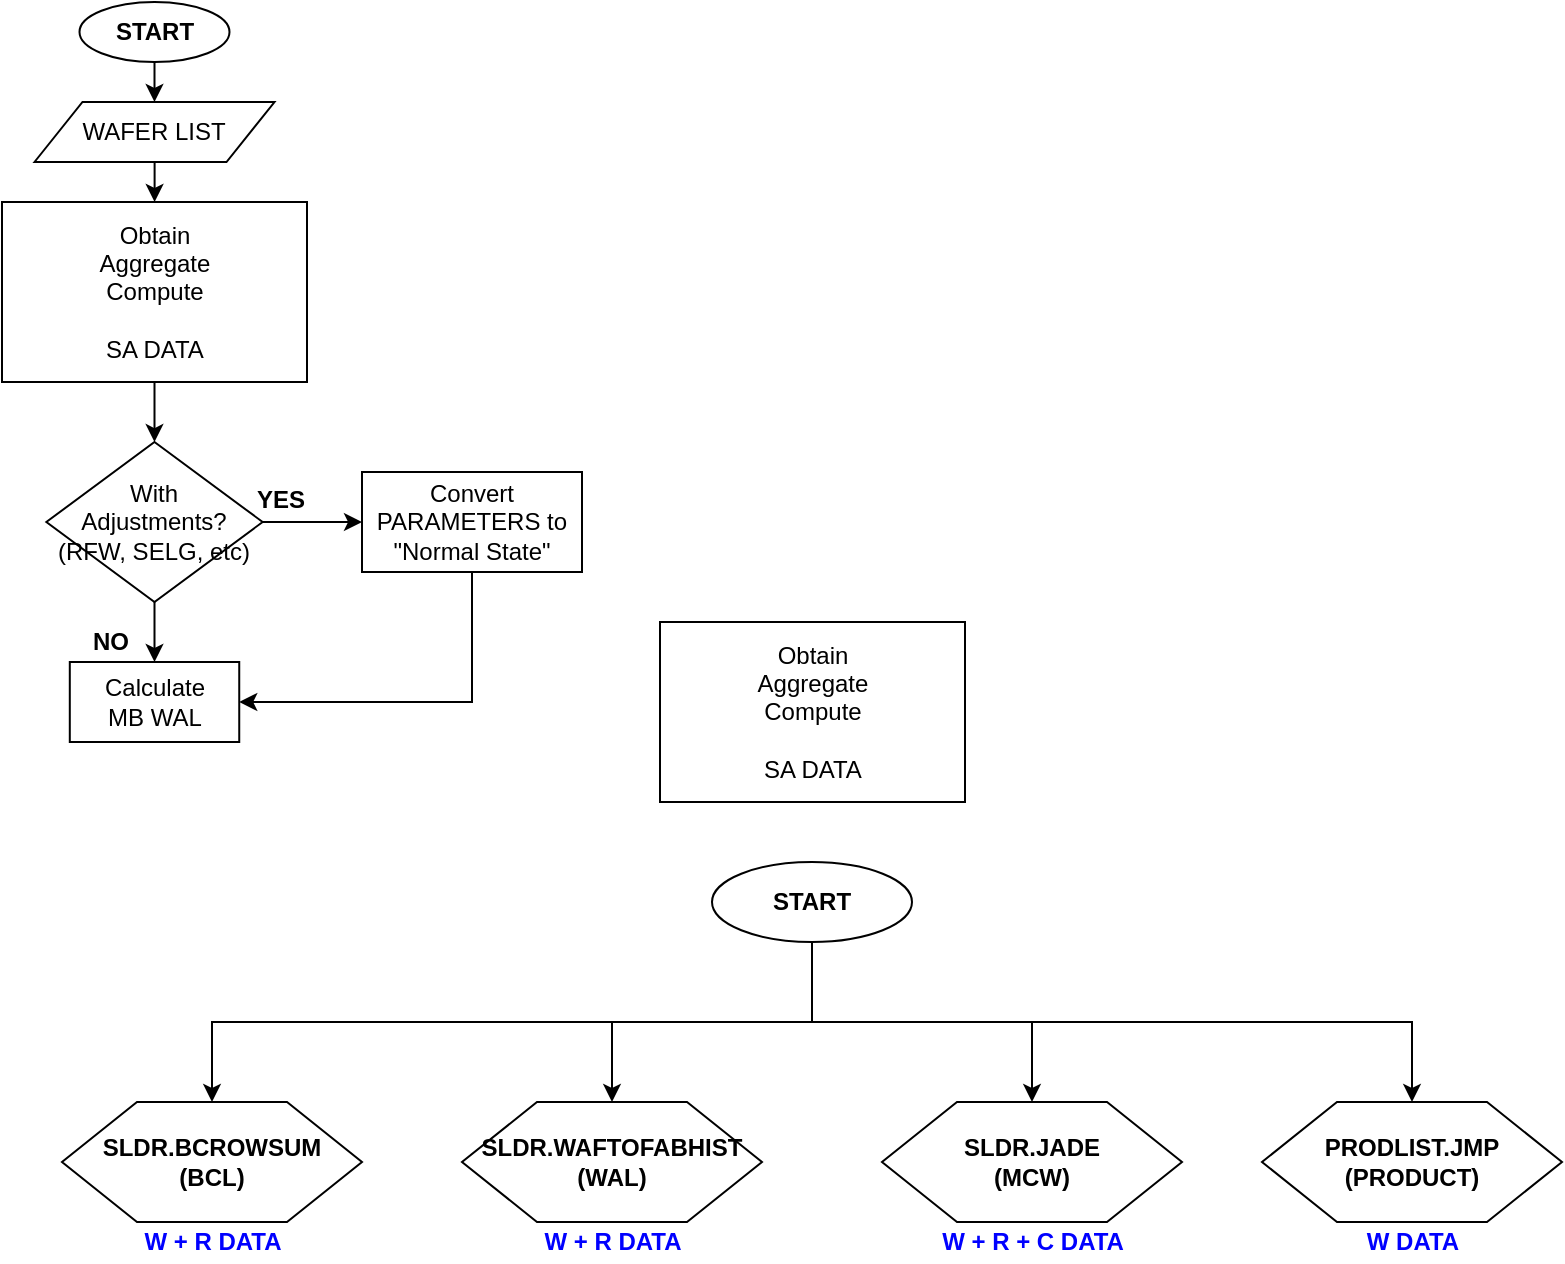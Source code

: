 <mxfile version="12.9.6" type="github">
  <diagram id="1Mv5UenHe6NZsJKYI-XA" name="Page-1">
    <mxGraphModel dx="905" dy="710" grid="1" gridSize="10" guides="1" tooltips="1" connect="1" arrows="1" fold="1" page="1" pageScale="1" pageWidth="850" pageHeight="1100" math="0" shadow="0">
      <root>
        <mxCell id="0" />
        <mxCell id="1" parent="0" />
        <mxCell id="U0UpkO36y2_0f6v4TCSK-4" style="edgeStyle=orthogonalEdgeStyle;rounded=0;orthogonalLoop=1;jettySize=auto;html=1;exitX=0.5;exitY=1;exitDx=0;exitDy=0;entryX=0.5;entryY=0;entryDx=0;entryDy=0;" edge="1" parent="1" source="U0UpkO36y2_0f6v4TCSK-2" target="U0UpkO36y2_0f6v4TCSK-3">
          <mxGeometry relative="1" as="geometry" />
        </mxCell>
        <mxCell id="U0UpkO36y2_0f6v4TCSK-2" value="&lt;b&gt;START&lt;/b&gt;" style="ellipse;whiteSpace=wrap;html=1;" vertex="1" parent="1">
          <mxGeometry x="58.75" y="10" width="75" height="30" as="geometry" />
        </mxCell>
        <mxCell id="U0UpkO36y2_0f6v4TCSK-6" value="" style="edgeStyle=orthogonalEdgeStyle;rounded=0;orthogonalLoop=1;jettySize=auto;html=1;" edge="1" parent="1" source="U0UpkO36y2_0f6v4TCSK-3" target="U0UpkO36y2_0f6v4TCSK-5">
          <mxGeometry relative="1" as="geometry" />
        </mxCell>
        <mxCell id="U0UpkO36y2_0f6v4TCSK-3" value="WAFER LIST" style="shape=parallelogram;perimeter=parallelogramPerimeter;whiteSpace=wrap;html=1;" vertex="1" parent="1">
          <mxGeometry x="36.25" y="60" width="120" height="30" as="geometry" />
        </mxCell>
        <mxCell id="U0UpkO36y2_0f6v4TCSK-13" value="" style="edgeStyle=orthogonalEdgeStyle;rounded=0;orthogonalLoop=1;jettySize=auto;html=1;" edge="1" parent="1" source="U0UpkO36y2_0f6v4TCSK-5" target="U0UpkO36y2_0f6v4TCSK-7">
          <mxGeometry relative="1" as="geometry" />
        </mxCell>
        <mxCell id="U0UpkO36y2_0f6v4TCSK-5" value="Obtain&lt;br&gt;Aggregate&lt;br&gt;Compute&lt;br&gt;&lt;br&gt;SA DATA" style="rounded=0;whiteSpace=wrap;html=1;" vertex="1" parent="1">
          <mxGeometry x="20" y="110" width="152.5" height="90" as="geometry" />
        </mxCell>
        <mxCell id="U0UpkO36y2_0f6v4TCSK-10" style="edgeStyle=orthogonalEdgeStyle;rounded=0;orthogonalLoop=1;jettySize=auto;html=1;exitX=0.5;exitY=1;exitDx=0;exitDy=0;entryX=0.5;entryY=0;entryDx=0;entryDy=0;" edge="1" parent="1" source="U0UpkO36y2_0f6v4TCSK-7" target="U0UpkO36y2_0f6v4TCSK-9">
          <mxGeometry relative="1" as="geometry" />
        </mxCell>
        <mxCell id="U0UpkO36y2_0f6v4TCSK-16" value="" style="edgeStyle=orthogonalEdgeStyle;rounded=0;orthogonalLoop=1;jettySize=auto;html=1;" edge="1" parent="1" source="U0UpkO36y2_0f6v4TCSK-7" target="U0UpkO36y2_0f6v4TCSK-15">
          <mxGeometry relative="1" as="geometry" />
        </mxCell>
        <mxCell id="U0UpkO36y2_0f6v4TCSK-7" value="With&lt;br&gt;Adjustments? (RFW, SELG, etc)" style="rhombus;whiteSpace=wrap;html=1;" vertex="1" parent="1">
          <mxGeometry x="42.18" y="230" width="108.13" height="80" as="geometry" />
        </mxCell>
        <mxCell id="U0UpkO36y2_0f6v4TCSK-9" value="Calculate&lt;br&gt;MB WAL" style="rounded=0;whiteSpace=wrap;html=1;" vertex="1" parent="1">
          <mxGeometry x="53.9" y="340" width="84.72" height="40" as="geometry" />
        </mxCell>
        <mxCell id="U0UpkO36y2_0f6v4TCSK-11" value="&lt;b&gt;YES&lt;/b&gt;" style="text;html=1;align=center;verticalAlign=middle;resizable=0;points=[];autosize=1;" vertex="1" parent="1">
          <mxGeometry x="138.62" y="249" width="40" height="20" as="geometry" />
        </mxCell>
        <mxCell id="U0UpkO36y2_0f6v4TCSK-12" value="&lt;b&gt;NO&lt;/b&gt;" style="text;html=1;align=center;verticalAlign=middle;resizable=0;points=[];autosize=1;" vertex="1" parent="1">
          <mxGeometry x="58.75" y="320" width="30" height="20" as="geometry" />
        </mxCell>
        <mxCell id="U0UpkO36y2_0f6v4TCSK-17" style="edgeStyle=orthogonalEdgeStyle;rounded=0;orthogonalLoop=1;jettySize=auto;html=1;exitX=0.5;exitY=1;exitDx=0;exitDy=0;entryX=1;entryY=0.5;entryDx=0;entryDy=0;" edge="1" parent="1" source="U0UpkO36y2_0f6v4TCSK-15" target="U0UpkO36y2_0f6v4TCSK-9">
          <mxGeometry relative="1" as="geometry" />
        </mxCell>
        <mxCell id="U0UpkO36y2_0f6v4TCSK-15" value="Convert PARAMETERS to &quot;Normal State&quot;" style="rounded=0;whiteSpace=wrap;html=1;" vertex="1" parent="1">
          <mxGeometry x="200" y="245" width="110" height="50" as="geometry" />
        </mxCell>
        <mxCell id="U0UpkO36y2_0f6v4TCSK-58" value="Obtain&lt;br&gt;Aggregate&lt;br&gt;Compute&lt;br&gt;&lt;br&gt;SA DATA" style="rounded=0;whiteSpace=wrap;html=1;" vertex="1" parent="1">
          <mxGeometry x="349" y="320" width="152.5" height="90" as="geometry" />
        </mxCell>
        <mxCell id="U0UpkO36y2_0f6v4TCSK-75" style="edgeStyle=orthogonalEdgeStyle;rounded=0;orthogonalLoop=1;jettySize=auto;html=1;exitX=0.5;exitY=1;exitDx=0;exitDy=0;entryX=0.5;entryY=0;entryDx=0;entryDy=0;" edge="1" parent="1" source="U0UpkO36y2_0f6v4TCSK-61" target="U0UpkO36y2_0f6v4TCSK-62">
          <mxGeometry relative="1" as="geometry" />
        </mxCell>
        <mxCell id="U0UpkO36y2_0f6v4TCSK-76" style="edgeStyle=orthogonalEdgeStyle;rounded=0;orthogonalLoop=1;jettySize=auto;html=1;exitX=0.5;exitY=1;exitDx=0;exitDy=0;" edge="1" parent="1" source="U0UpkO36y2_0f6v4TCSK-61" target="U0UpkO36y2_0f6v4TCSK-64">
          <mxGeometry relative="1" as="geometry" />
        </mxCell>
        <mxCell id="U0UpkO36y2_0f6v4TCSK-79" style="edgeStyle=orthogonalEdgeStyle;rounded=0;orthogonalLoop=1;jettySize=auto;html=1;exitX=0.5;exitY=1;exitDx=0;exitDy=0;" edge="1" parent="1" source="U0UpkO36y2_0f6v4TCSK-61" target="U0UpkO36y2_0f6v4TCSK-66">
          <mxGeometry relative="1" as="geometry" />
        </mxCell>
        <mxCell id="U0UpkO36y2_0f6v4TCSK-80" style="edgeStyle=orthogonalEdgeStyle;rounded=0;orthogonalLoop=1;jettySize=auto;html=1;exitX=0.5;exitY=1;exitDx=0;exitDy=0;entryX=0.5;entryY=0;entryDx=0;entryDy=0;" edge="1" parent="1" source="U0UpkO36y2_0f6v4TCSK-61" target="U0UpkO36y2_0f6v4TCSK-69">
          <mxGeometry relative="1" as="geometry" />
        </mxCell>
        <mxCell id="U0UpkO36y2_0f6v4TCSK-61" value="&lt;b&gt;START&lt;/b&gt;" style="ellipse;whiteSpace=wrap;html=1;" vertex="1" parent="1">
          <mxGeometry x="375" y="440" width="100" height="40" as="geometry" />
        </mxCell>
        <mxCell id="U0UpkO36y2_0f6v4TCSK-62" value="SLDR.BCROWSUM&lt;br&gt;(BCL)" style="shape=hexagon;perimeter=hexagonPerimeter2;whiteSpace=wrap;html=1;fontStyle=1" vertex="1" parent="1">
          <mxGeometry x="50.0" y="560" width="150" height="60" as="geometry" />
        </mxCell>
        <mxCell id="U0UpkO36y2_0f6v4TCSK-63" value="&lt;font color=&quot;#0000ff&quot;&gt;W + R DATA&lt;/font&gt;" style="text;html=1;align=center;verticalAlign=middle;resizable=0;points=[];autosize=1;fontStyle=1" vertex="1" parent="1">
          <mxGeometry x="85.0" y="620" width="80" height="20" as="geometry" />
        </mxCell>
        <mxCell id="U0UpkO36y2_0f6v4TCSK-64" value="SLDR.WAFTOFABHIST&lt;br&gt;(WAL)" style="shape=hexagon;perimeter=hexagonPerimeter2;whiteSpace=wrap;html=1;fontStyle=1" vertex="1" parent="1">
          <mxGeometry x="250" y="560" width="150" height="60" as="geometry" />
        </mxCell>
        <mxCell id="U0UpkO36y2_0f6v4TCSK-65" value="&lt;font color=&quot;#0000ff&quot;&gt;W + R DATA&lt;/font&gt;" style="text;html=1;align=center;verticalAlign=middle;resizable=0;points=[];autosize=1;fontStyle=1" vertex="1" parent="1">
          <mxGeometry x="285" y="620" width="80" height="20" as="geometry" />
        </mxCell>
        <mxCell id="U0UpkO36y2_0f6v4TCSK-66" value="SLDR.JADE&lt;br&gt;(MCW)" style="shape=hexagon;perimeter=hexagonPerimeter2;whiteSpace=wrap;html=1;fontStyle=1" vertex="1" parent="1">
          <mxGeometry x="460" y="560" width="150" height="60" as="geometry" />
        </mxCell>
        <mxCell id="U0UpkO36y2_0f6v4TCSK-67" value="&lt;font color=&quot;#0000ff&quot;&gt;W + R + C DATA&lt;/font&gt;" style="text;html=1;align=center;verticalAlign=middle;resizable=0;points=[];autosize=1;fontStyle=1" vertex="1" parent="1">
          <mxGeometry x="480" y="620" width="110" height="20" as="geometry" />
        </mxCell>
        <mxCell id="U0UpkO36y2_0f6v4TCSK-69" value="PRODLIST.JMP&lt;br&gt;(PRODUCT)" style="shape=hexagon;perimeter=hexagonPerimeter2;whiteSpace=wrap;html=1;fontStyle=1" vertex="1" parent="1">
          <mxGeometry x="650" y="560" width="150" height="60" as="geometry" />
        </mxCell>
        <mxCell id="U0UpkO36y2_0f6v4TCSK-70" value="&lt;font color=&quot;#0000ff&quot;&gt;W DATA&lt;/font&gt;" style="text;html=1;align=center;verticalAlign=middle;resizable=0;points=[];autosize=1;fontStyle=1" vertex="1" parent="1">
          <mxGeometry x="695" y="620" width="60" height="20" as="geometry" />
        </mxCell>
      </root>
    </mxGraphModel>
  </diagram>
</mxfile>
